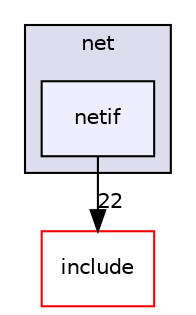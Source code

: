 digraph "C:/Dev/git/UbixOS/sys/net/netif" {
  compound=true
  node [ fontsize="10", fontname="Helvetica"];
  edge [ labelfontsize="10", labelfontname="Helvetica"];
  subgraph clusterdir_6ed706464e1919433e32bb89560817da {
    graph [ bgcolor="#ddddee", pencolor="black", label="net" fontname="Helvetica", fontsize="10", URL="dir_6ed706464e1919433e32bb89560817da.html"]
  dir_674cfa2aa5c4f20e1e28b60514329d0f [shape=box, label="netif", style="filled", fillcolor="#eeeeff", pencolor="black", URL="dir_674cfa2aa5c4f20e1e28b60514329d0f.html"];
  }
  dir_d1be8160e739b6eed1f7843efdbae1b3 [shape=box label="include" fillcolor="white" style="filled" color="red" URL="dir_d1be8160e739b6eed1f7843efdbae1b3.html"];
  dir_674cfa2aa5c4f20e1e28b60514329d0f->dir_d1be8160e739b6eed1f7843efdbae1b3 [headlabel="22", labeldistance=1.5 headhref="dir_000060_000019.html"];
}
